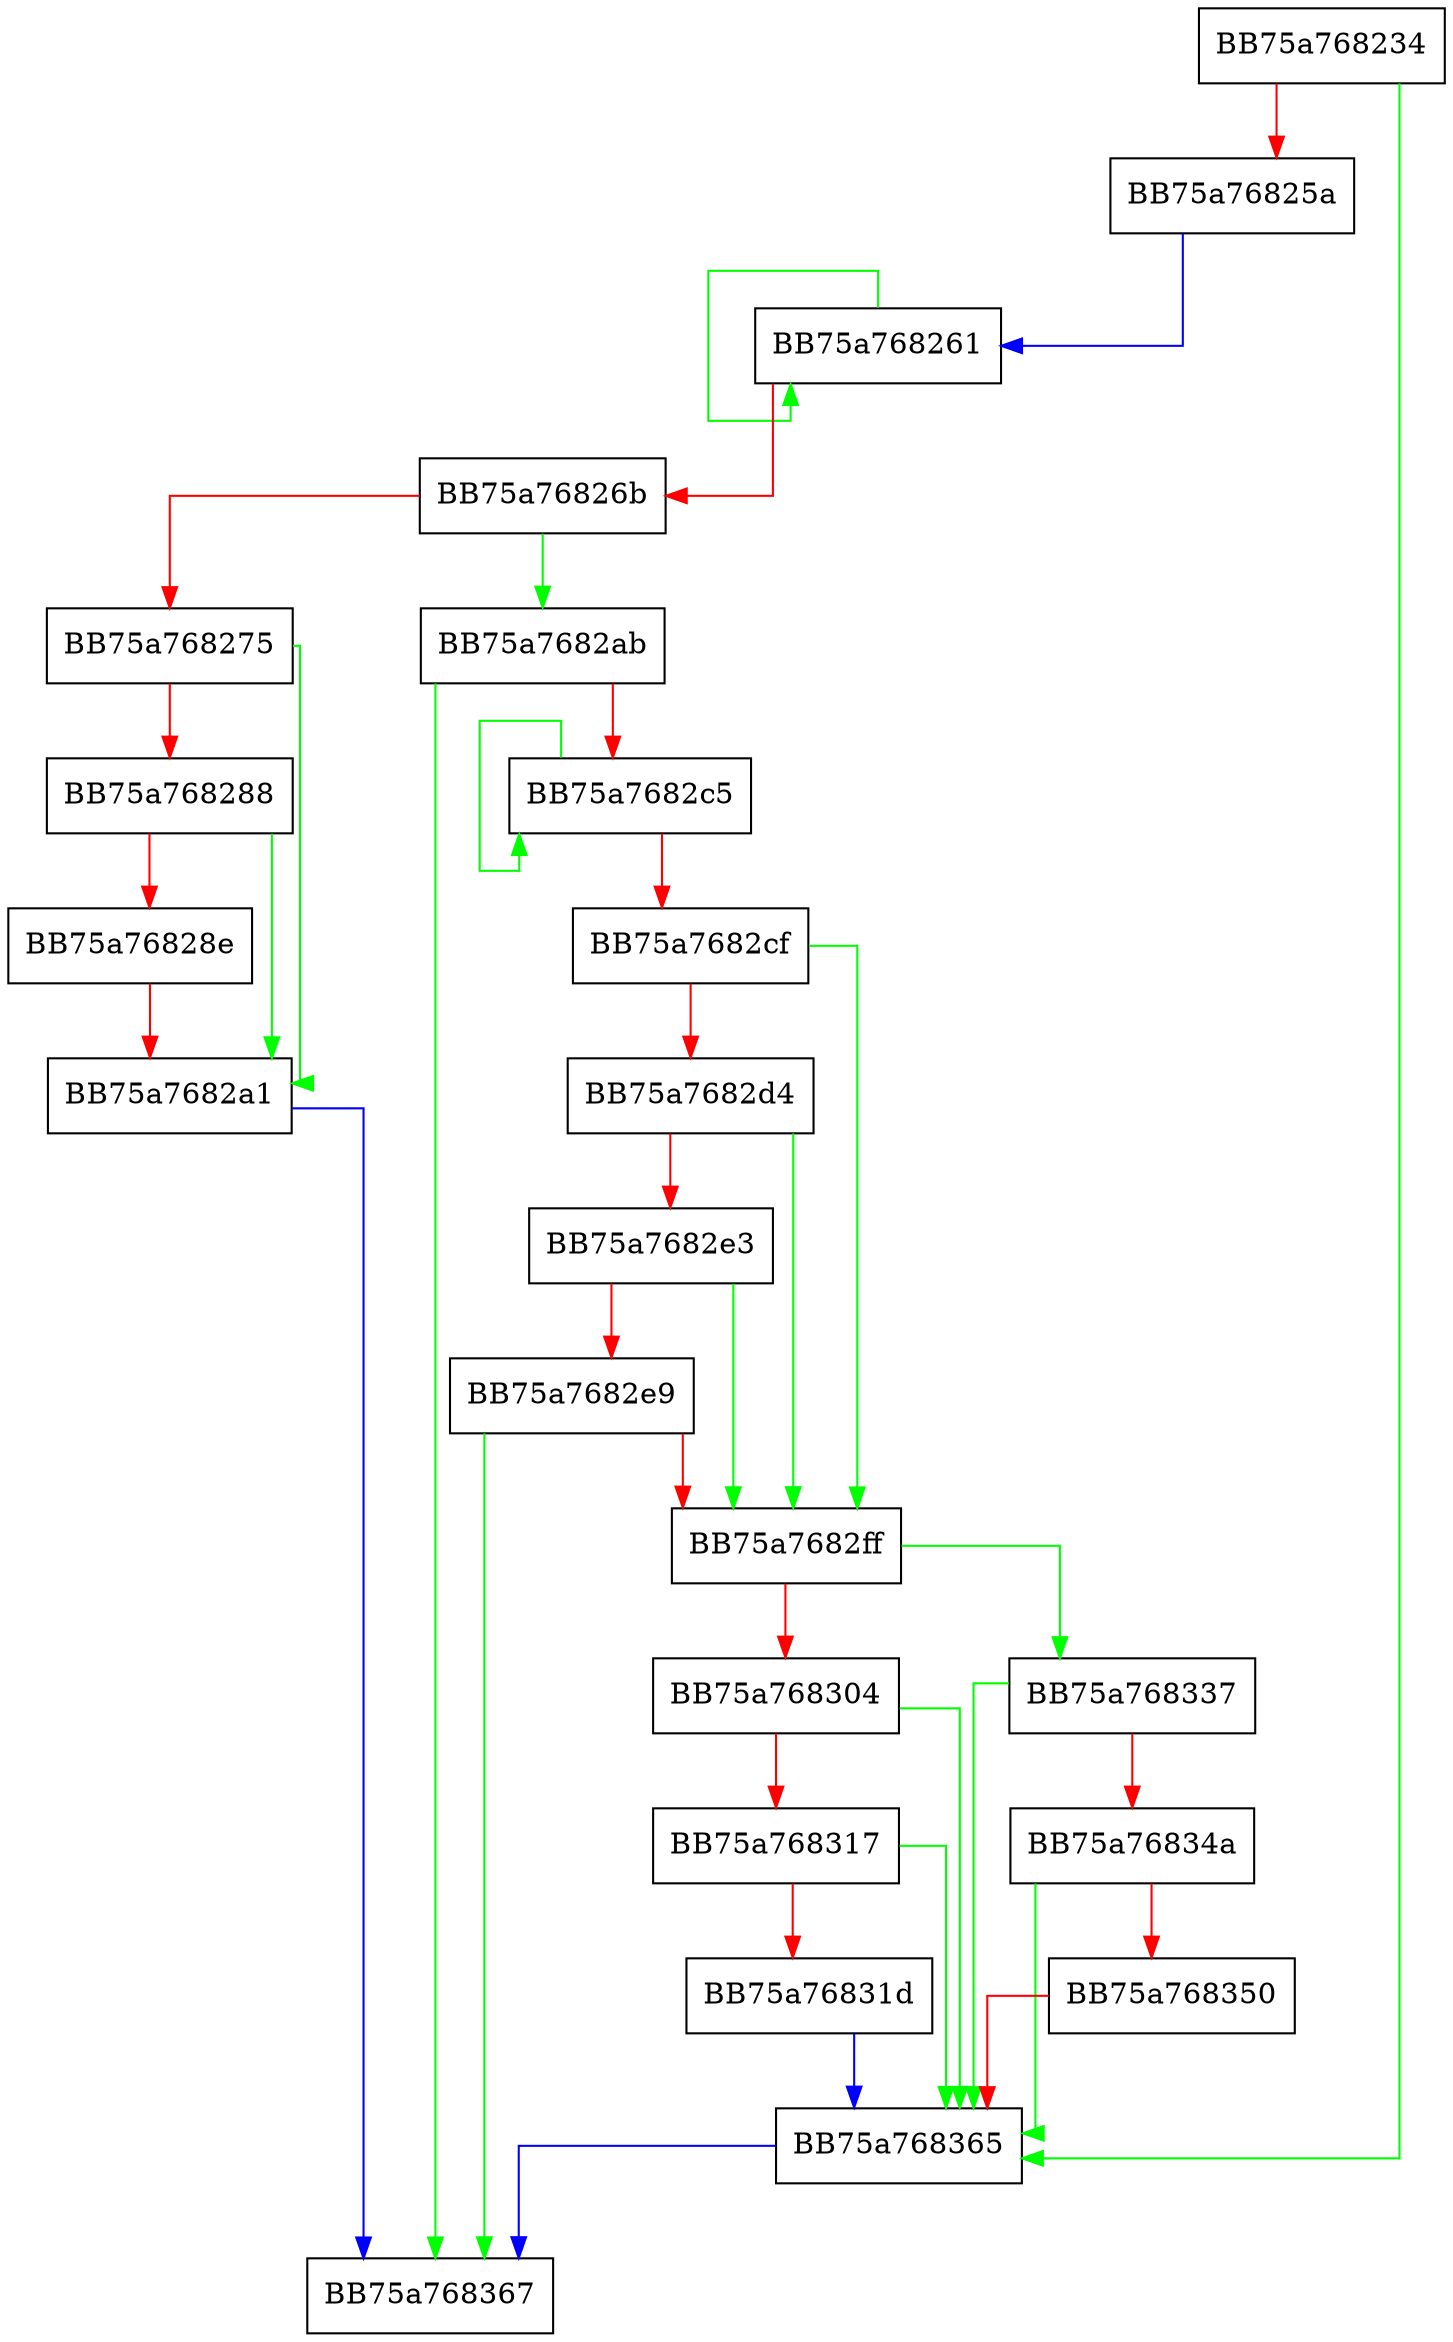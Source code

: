 digraph setTempPath {
  node [shape="box"];
  graph [splines=ortho];
  BB75a768234 -> BB75a768365 [color="green"];
  BB75a768234 -> BB75a76825a [color="red"];
  BB75a76825a -> BB75a768261 [color="blue"];
  BB75a768261 -> BB75a768261 [color="green"];
  BB75a768261 -> BB75a76826b [color="red"];
  BB75a76826b -> BB75a7682ab [color="green"];
  BB75a76826b -> BB75a768275 [color="red"];
  BB75a768275 -> BB75a7682a1 [color="green"];
  BB75a768275 -> BB75a768288 [color="red"];
  BB75a768288 -> BB75a7682a1 [color="green"];
  BB75a768288 -> BB75a76828e [color="red"];
  BB75a76828e -> BB75a7682a1 [color="red"];
  BB75a7682a1 -> BB75a768367 [color="blue"];
  BB75a7682ab -> BB75a768367 [color="green"];
  BB75a7682ab -> BB75a7682c5 [color="red"];
  BB75a7682c5 -> BB75a7682c5 [color="green"];
  BB75a7682c5 -> BB75a7682cf [color="red"];
  BB75a7682cf -> BB75a7682ff [color="green"];
  BB75a7682cf -> BB75a7682d4 [color="red"];
  BB75a7682d4 -> BB75a7682ff [color="green"];
  BB75a7682d4 -> BB75a7682e3 [color="red"];
  BB75a7682e3 -> BB75a7682ff [color="green"];
  BB75a7682e3 -> BB75a7682e9 [color="red"];
  BB75a7682e9 -> BB75a768367 [color="green"];
  BB75a7682e9 -> BB75a7682ff [color="red"];
  BB75a7682ff -> BB75a768337 [color="green"];
  BB75a7682ff -> BB75a768304 [color="red"];
  BB75a768304 -> BB75a768365 [color="green"];
  BB75a768304 -> BB75a768317 [color="red"];
  BB75a768317 -> BB75a768365 [color="green"];
  BB75a768317 -> BB75a76831d [color="red"];
  BB75a76831d -> BB75a768365 [color="blue"];
  BB75a768337 -> BB75a768365 [color="green"];
  BB75a768337 -> BB75a76834a [color="red"];
  BB75a76834a -> BB75a768365 [color="green"];
  BB75a76834a -> BB75a768350 [color="red"];
  BB75a768350 -> BB75a768365 [color="red"];
  BB75a768365 -> BB75a768367 [color="blue"];
}